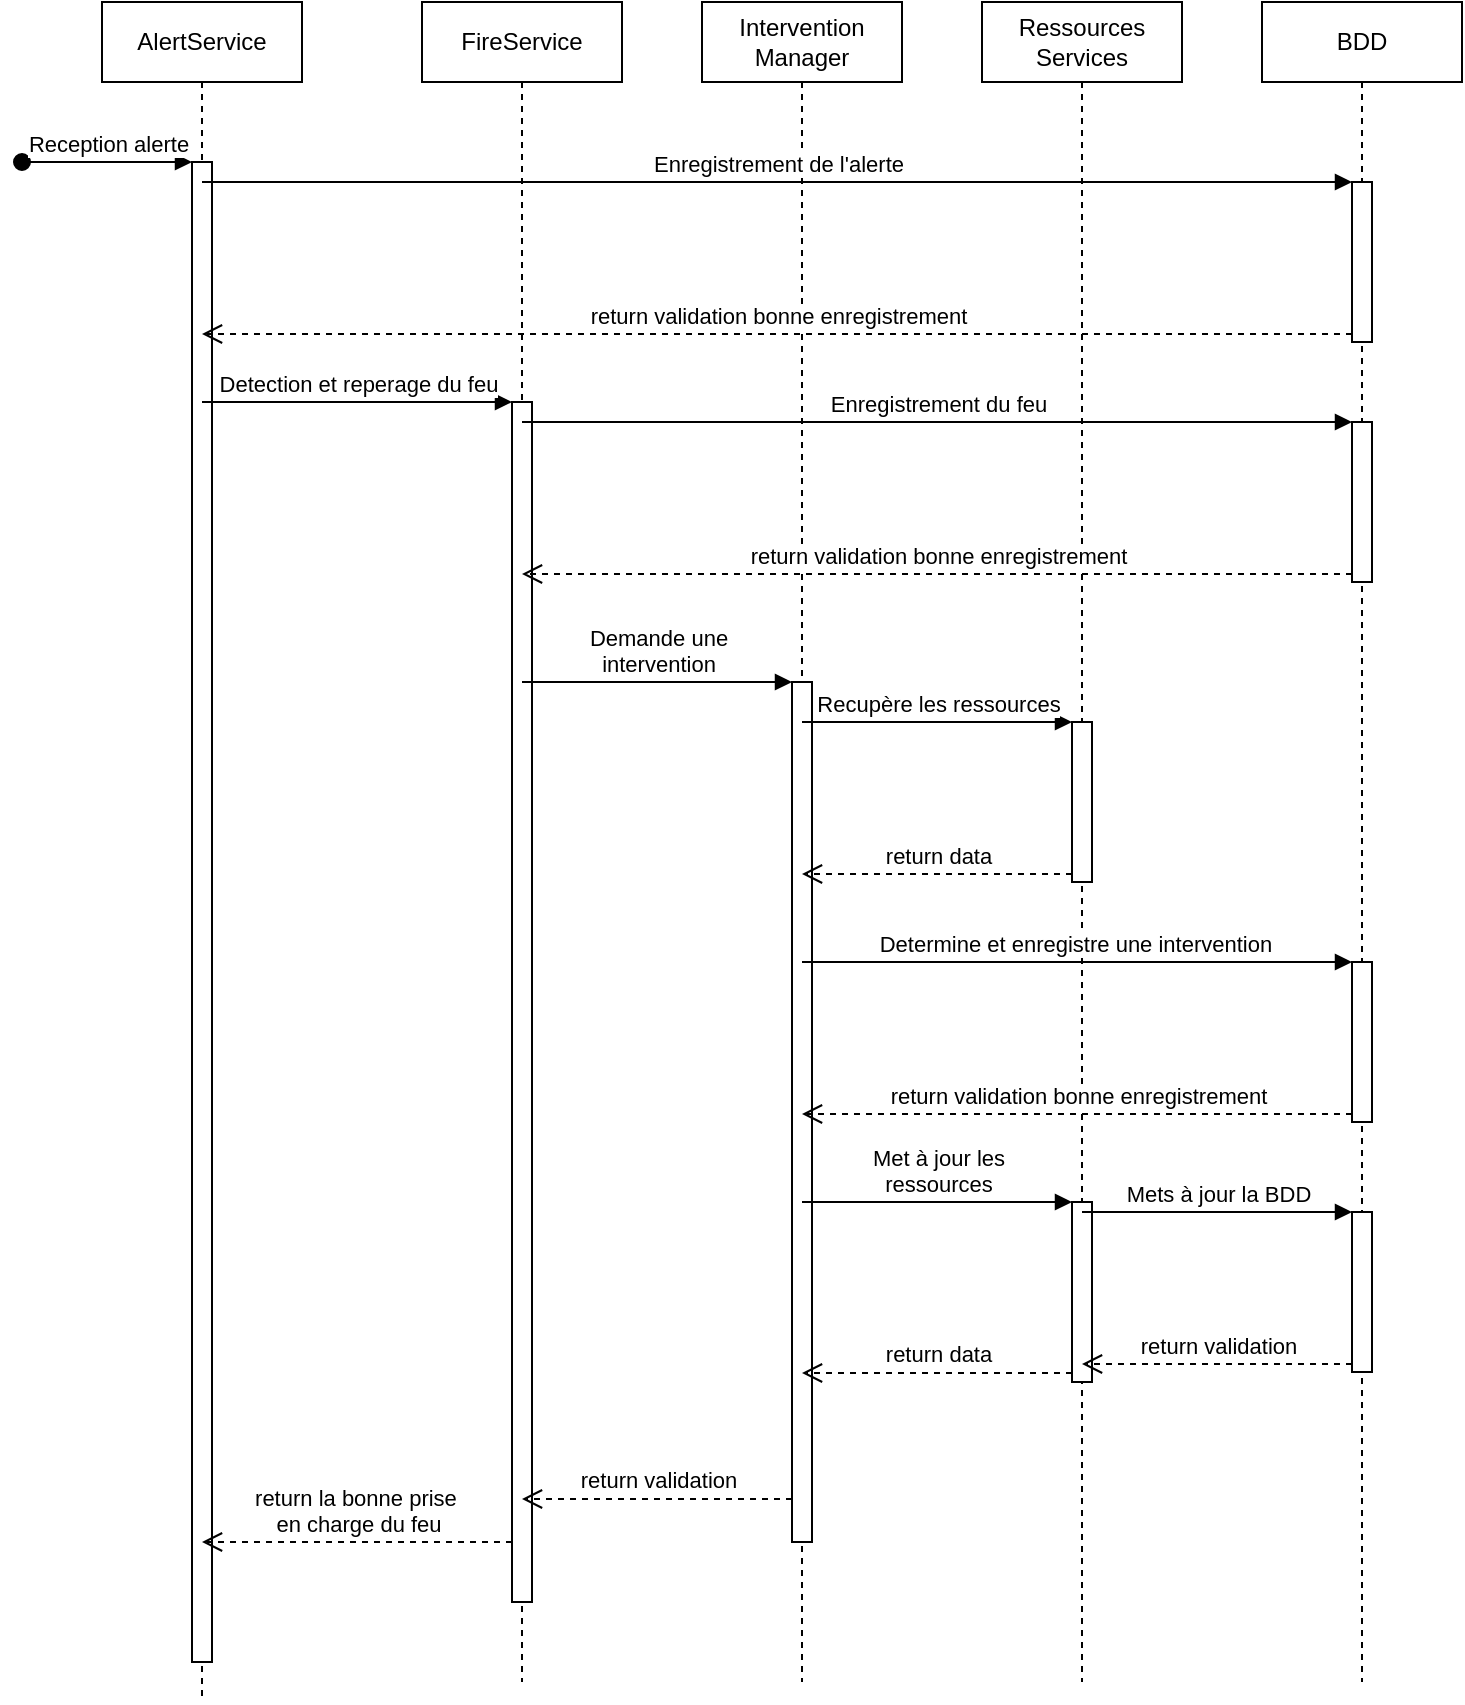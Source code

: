 <mxfile version="20.6.2" type="github"><diagram id="kgpKYQtTHZ0yAKxKKP6v" name="Page-1"><mxGraphModel dx="1635" dy="528" grid="1" gridSize="10" guides="1" tooltips="1" connect="1" arrows="1" fold="1" page="1" pageScale="1" pageWidth="850" pageHeight="1100" math="0" shadow="0"><root><mxCell id="0"/><mxCell id="1" parent="0"/><mxCell id="UJarSGlvQCiR0EoG60Gq-21" value="AlertService" style="shape=umlLifeline;perimeter=lifelinePerimeter;whiteSpace=wrap;html=1;container=1;collapsible=0;recursiveResize=0;outlineConnect=0;" vertex="1" parent="1"><mxGeometry x="40" y="80" width="100" height="850" as="geometry"/></mxCell><mxCell id="UJarSGlvQCiR0EoG60Gq-27" value="" style="html=1;points=[];perimeter=orthogonalPerimeter;" vertex="1" parent="UJarSGlvQCiR0EoG60Gq-21"><mxGeometry x="45" y="80" width="10" height="750" as="geometry"/></mxCell><mxCell id="UJarSGlvQCiR0EoG60Gq-28" value="Reception alerte" style="html=1;verticalAlign=bottom;startArrow=oval;endArrow=block;startSize=8;rounded=0;" edge="1" target="UJarSGlvQCiR0EoG60Gq-27" parent="UJarSGlvQCiR0EoG60Gq-21"><mxGeometry relative="1" as="geometry"><mxPoint x="-40" y="80" as="sourcePoint"/></mxGeometry></mxCell><mxCell id="UJarSGlvQCiR0EoG60Gq-22" value="FireService" style="shape=umlLifeline;perimeter=lifelinePerimeter;whiteSpace=wrap;html=1;container=1;collapsible=0;recursiveResize=0;outlineConnect=0;" vertex="1" parent="1"><mxGeometry x="200" y="80" width="100" height="840" as="geometry"/></mxCell><mxCell id="UJarSGlvQCiR0EoG60Gq-35" value="" style="html=1;points=[];perimeter=orthogonalPerimeter;" vertex="1" parent="UJarSGlvQCiR0EoG60Gq-22"><mxGeometry x="45" y="200" width="10" height="600" as="geometry"/></mxCell><mxCell id="UJarSGlvQCiR0EoG60Gq-24" value="Ressources&lt;br&gt;Services" style="shape=umlLifeline;perimeter=lifelinePerimeter;whiteSpace=wrap;html=1;container=1;collapsible=0;recursiveResize=0;outlineConnect=0;" vertex="1" parent="1"><mxGeometry x="480" y="80" width="100" height="840" as="geometry"/></mxCell><mxCell id="UJarSGlvQCiR0EoG60Gq-47" value="" style="html=1;points=[];perimeter=orthogonalPerimeter;" vertex="1" parent="UJarSGlvQCiR0EoG60Gq-24"><mxGeometry x="45" y="360" width="10" height="80" as="geometry"/></mxCell><mxCell id="UJarSGlvQCiR0EoG60Gq-53" value="" style="html=1;points=[];perimeter=orthogonalPerimeter;" vertex="1" parent="UJarSGlvQCiR0EoG60Gq-24"><mxGeometry x="45" y="600" width="10" height="90" as="geometry"/></mxCell><mxCell id="UJarSGlvQCiR0EoG60Gq-25" value="Intervention&lt;br&gt;Manager" style="shape=umlLifeline;perimeter=lifelinePerimeter;whiteSpace=wrap;html=1;container=1;collapsible=0;recursiveResize=0;outlineConnect=0;" vertex="1" parent="1"><mxGeometry x="340" y="80" width="100" height="840" as="geometry"/></mxCell><mxCell id="UJarSGlvQCiR0EoG60Gq-44" value="" style="html=1;points=[];perimeter=orthogonalPerimeter;" vertex="1" parent="UJarSGlvQCiR0EoG60Gq-25"><mxGeometry x="45" y="340" width="10" height="430" as="geometry"/></mxCell><mxCell id="UJarSGlvQCiR0EoG60Gq-26" value="BDD" style="shape=umlLifeline;perimeter=lifelinePerimeter;whiteSpace=wrap;html=1;container=1;collapsible=0;recursiveResize=0;outlineConnect=0;" vertex="1" parent="1"><mxGeometry x="620" y="80" width="100" height="840" as="geometry"/></mxCell><mxCell id="UJarSGlvQCiR0EoG60Gq-32" value="" style="html=1;points=[];perimeter=orthogonalPerimeter;" vertex="1" parent="UJarSGlvQCiR0EoG60Gq-26"><mxGeometry x="45" y="90" width="10" height="80" as="geometry"/></mxCell><mxCell id="UJarSGlvQCiR0EoG60Gq-41" value="" style="html=1;points=[];perimeter=orthogonalPerimeter;" vertex="1" parent="UJarSGlvQCiR0EoG60Gq-26"><mxGeometry x="45" y="210" width="10" height="80" as="geometry"/></mxCell><mxCell id="UJarSGlvQCiR0EoG60Gq-50" value="" style="html=1;points=[];perimeter=orthogonalPerimeter;" vertex="1" parent="UJarSGlvQCiR0EoG60Gq-26"><mxGeometry x="45" y="480" width="10" height="80" as="geometry"/></mxCell><mxCell id="UJarSGlvQCiR0EoG60Gq-56" value="" style="html=1;points=[];perimeter=orthogonalPerimeter;" vertex="1" parent="UJarSGlvQCiR0EoG60Gq-26"><mxGeometry x="45" y="605" width="10" height="80" as="geometry"/></mxCell><mxCell id="UJarSGlvQCiR0EoG60Gq-33" value="Enregistrement de l'alerte" style="html=1;verticalAlign=bottom;endArrow=block;entryX=0;entryY=0;rounded=0;" edge="1" target="UJarSGlvQCiR0EoG60Gq-32" parent="1" source="UJarSGlvQCiR0EoG60Gq-21"><mxGeometry relative="1" as="geometry"><mxPoint x="575" y="170" as="sourcePoint"/></mxGeometry></mxCell><mxCell id="UJarSGlvQCiR0EoG60Gq-34" value="return validation bonne enregistrement" style="html=1;verticalAlign=bottom;endArrow=open;dashed=1;endSize=8;exitX=0;exitY=0.95;rounded=0;" edge="1" source="UJarSGlvQCiR0EoG60Gq-32" parent="1" target="UJarSGlvQCiR0EoG60Gq-21"><mxGeometry relative="1" as="geometry"><mxPoint x="575" y="246" as="targetPoint"/></mxGeometry></mxCell><mxCell id="UJarSGlvQCiR0EoG60Gq-36" value="Detection et reperage du feu" style="html=1;verticalAlign=bottom;endArrow=block;entryX=0;entryY=0;rounded=0;" edge="1" target="UJarSGlvQCiR0EoG60Gq-35" parent="1" source="UJarSGlvQCiR0EoG60Gq-21"><mxGeometry relative="1" as="geometry"><mxPoint x="155" y="280" as="sourcePoint"/></mxGeometry></mxCell><mxCell id="UJarSGlvQCiR0EoG60Gq-37" value="return la bonne prise&amp;nbsp;&lt;br&gt;en charge du feu" style="html=1;verticalAlign=bottom;endArrow=open;dashed=1;endSize=8;exitX=0;exitY=0.95;rounded=0;" edge="1" source="UJarSGlvQCiR0EoG60Gq-35" parent="1" target="UJarSGlvQCiR0EoG60Gq-21"><mxGeometry relative="1" as="geometry"><mxPoint x="155" y="356" as="targetPoint"/></mxGeometry></mxCell><mxCell id="UJarSGlvQCiR0EoG60Gq-42" value="Enregistrement du feu" style="html=1;verticalAlign=bottom;endArrow=block;entryX=0;entryY=0;rounded=0;" edge="1" target="UJarSGlvQCiR0EoG60Gq-41" parent="1" source="UJarSGlvQCiR0EoG60Gq-22"><mxGeometry relative="1" as="geometry"><mxPoint x="595" y="290" as="sourcePoint"/></mxGeometry></mxCell><mxCell id="UJarSGlvQCiR0EoG60Gq-43" value="return validation bonne enregistrement" style="html=1;verticalAlign=bottom;endArrow=open;dashed=1;endSize=8;exitX=0;exitY=0.95;rounded=0;" edge="1" source="UJarSGlvQCiR0EoG60Gq-41" parent="1" target="UJarSGlvQCiR0EoG60Gq-22"><mxGeometry relative="1" as="geometry"><mxPoint x="595" y="366" as="targetPoint"/></mxGeometry></mxCell><mxCell id="UJarSGlvQCiR0EoG60Gq-45" value="Demande une&lt;br&gt;intervention" style="html=1;verticalAlign=bottom;endArrow=block;entryX=0;entryY=0;rounded=0;" edge="1" target="UJarSGlvQCiR0EoG60Gq-44" parent="1" source="UJarSGlvQCiR0EoG60Gq-22"><mxGeometry relative="1" as="geometry"><mxPoint x="315" y="410" as="sourcePoint"/></mxGeometry></mxCell><mxCell id="UJarSGlvQCiR0EoG60Gq-46" value="return validation" style="html=1;verticalAlign=bottom;endArrow=open;dashed=1;endSize=8;exitX=0;exitY=0.95;rounded=0;" edge="1" source="UJarSGlvQCiR0EoG60Gq-44" parent="1" target="UJarSGlvQCiR0EoG60Gq-22"><mxGeometry relative="1" as="geometry"><mxPoint x="315" y="486" as="targetPoint"/></mxGeometry></mxCell><mxCell id="UJarSGlvQCiR0EoG60Gq-48" value="Recupère les ressources" style="html=1;verticalAlign=bottom;endArrow=block;entryX=0;entryY=0;rounded=0;" edge="1" target="UJarSGlvQCiR0EoG60Gq-47" parent="1" source="UJarSGlvQCiR0EoG60Gq-25"><mxGeometry relative="1" as="geometry"><mxPoint x="455" y="440" as="sourcePoint"/></mxGeometry></mxCell><mxCell id="UJarSGlvQCiR0EoG60Gq-49" value="return data" style="html=1;verticalAlign=bottom;endArrow=open;dashed=1;endSize=8;exitX=0;exitY=0.95;rounded=0;" edge="1" source="UJarSGlvQCiR0EoG60Gq-47" parent="1" target="UJarSGlvQCiR0EoG60Gq-25"><mxGeometry relative="1" as="geometry"><mxPoint x="455" y="516" as="targetPoint"/></mxGeometry></mxCell><mxCell id="UJarSGlvQCiR0EoG60Gq-51" value="Determine et enregistre une intervention&amp;nbsp;" style="html=1;verticalAlign=bottom;endArrow=block;entryX=0;entryY=0;rounded=0;" edge="1" target="UJarSGlvQCiR0EoG60Gq-50" parent="1" source="UJarSGlvQCiR0EoG60Gq-25"><mxGeometry relative="1" as="geometry"><mxPoint x="529.071" y="560.0" as="sourcePoint"/></mxGeometry></mxCell><mxCell id="UJarSGlvQCiR0EoG60Gq-52" value="return validation bonne enregistrement" style="html=1;verticalAlign=bottom;endArrow=open;dashed=1;endSize=8;exitX=0;exitY=0.95;rounded=0;" edge="1" source="UJarSGlvQCiR0EoG60Gq-50" parent="1" target="UJarSGlvQCiR0EoG60Gq-25"><mxGeometry relative="1" as="geometry"><mxPoint x="529.071" y="636.0" as="targetPoint"/></mxGeometry></mxCell><mxCell id="UJarSGlvQCiR0EoG60Gq-54" value="Met à jour les&lt;br&gt;ressources" style="html=1;verticalAlign=bottom;endArrow=block;entryX=0;entryY=0;rounded=0;" edge="1" target="UJarSGlvQCiR0EoG60Gq-53" parent="1" source="UJarSGlvQCiR0EoG60Gq-25"><mxGeometry relative="1" as="geometry"><mxPoint x="455" y="680" as="sourcePoint"/></mxGeometry></mxCell><mxCell id="UJarSGlvQCiR0EoG60Gq-55" value="return data" style="html=1;verticalAlign=bottom;endArrow=open;dashed=1;endSize=8;exitX=0;exitY=0.95;rounded=0;" edge="1" source="UJarSGlvQCiR0EoG60Gq-53" parent="1" target="UJarSGlvQCiR0EoG60Gq-25"><mxGeometry relative="1" as="geometry"><mxPoint x="455" y="756" as="targetPoint"/></mxGeometry></mxCell><mxCell id="UJarSGlvQCiR0EoG60Gq-57" value="Mets à jour la BDD" style="html=1;verticalAlign=bottom;endArrow=block;entryX=0;entryY=0;rounded=0;" edge="1" target="UJarSGlvQCiR0EoG60Gq-56" parent="1" source="UJarSGlvQCiR0EoG60Gq-24"><mxGeometry relative="1" as="geometry"><mxPoint x="595" y="685" as="sourcePoint"/></mxGeometry></mxCell><mxCell id="UJarSGlvQCiR0EoG60Gq-58" value="return validation" style="html=1;verticalAlign=bottom;endArrow=open;dashed=1;endSize=8;exitX=0;exitY=0.95;rounded=0;" edge="1" source="UJarSGlvQCiR0EoG60Gq-56" parent="1" target="UJarSGlvQCiR0EoG60Gq-24"><mxGeometry relative="1" as="geometry"><mxPoint x="595" y="761" as="targetPoint"/></mxGeometry></mxCell></root></mxGraphModel></diagram></mxfile>